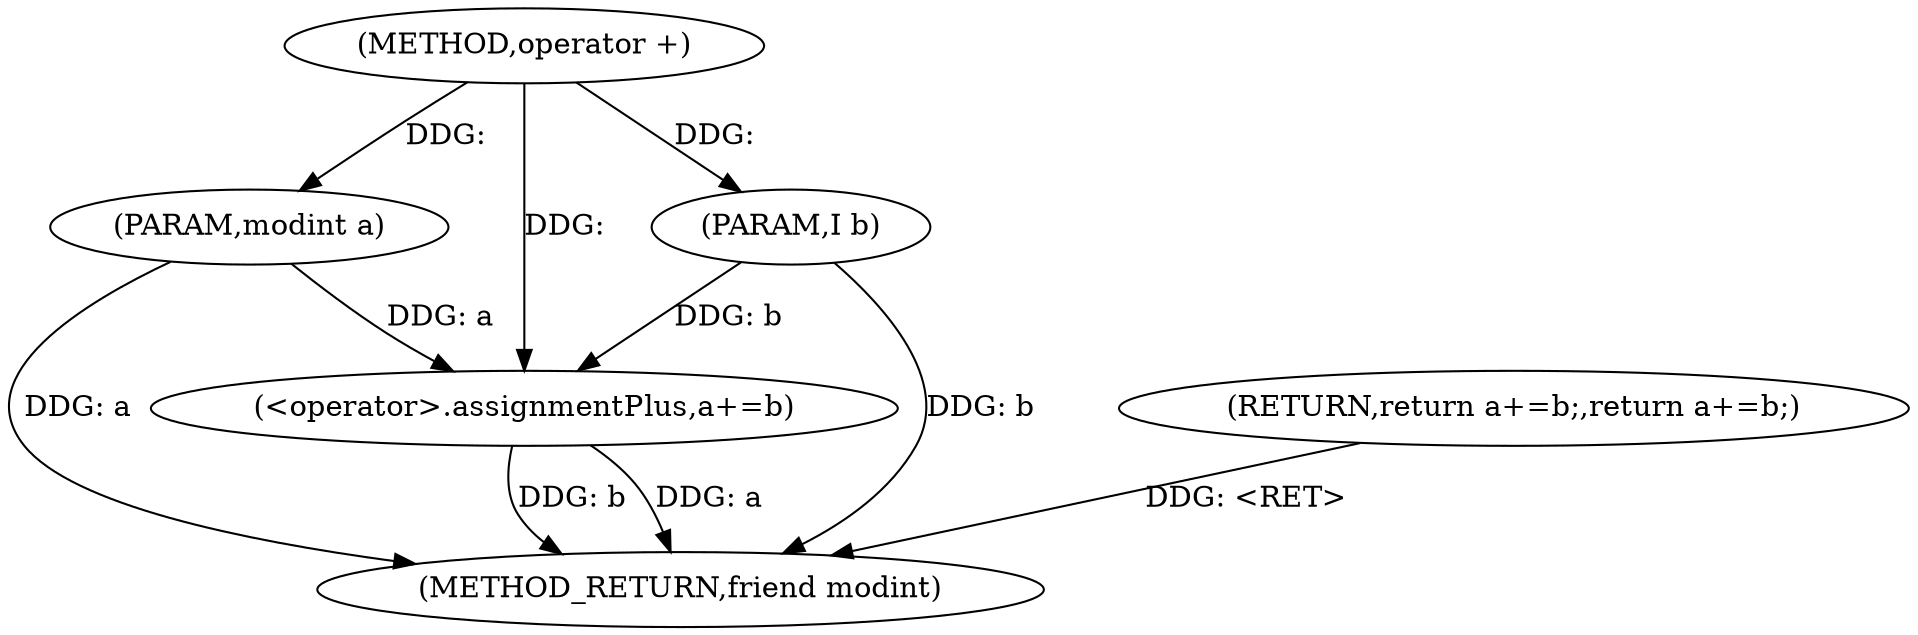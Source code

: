 digraph "operator +" {  
"1000406" [label = "(METHOD,operator +)" ]
"1000414" [label = "(METHOD_RETURN,friend modint)" ]
"1000407" [label = "(PARAM,modint a)" ]
"1000408" [label = "(PARAM,I b)" ]
"1000410" [label = "(RETURN,return a+=b;,return a+=b;)" ]
"1000411" [label = "(<operator>.assignmentPlus,a+=b)" ]
  "1000407" -> "1000414"  [ label = "DDG: a"] 
  "1000408" -> "1000414"  [ label = "DDG: b"] 
  "1000411" -> "1000414"  [ label = "DDG: a"] 
  "1000411" -> "1000414"  [ label = "DDG: b"] 
  "1000410" -> "1000414"  [ label = "DDG: <RET>"] 
  "1000406" -> "1000407"  [ label = "DDG: "] 
  "1000406" -> "1000408"  [ label = "DDG: "] 
  "1000408" -> "1000411"  [ label = "DDG: b"] 
  "1000406" -> "1000411"  [ label = "DDG: "] 
  "1000407" -> "1000411"  [ label = "DDG: a"] 
}
